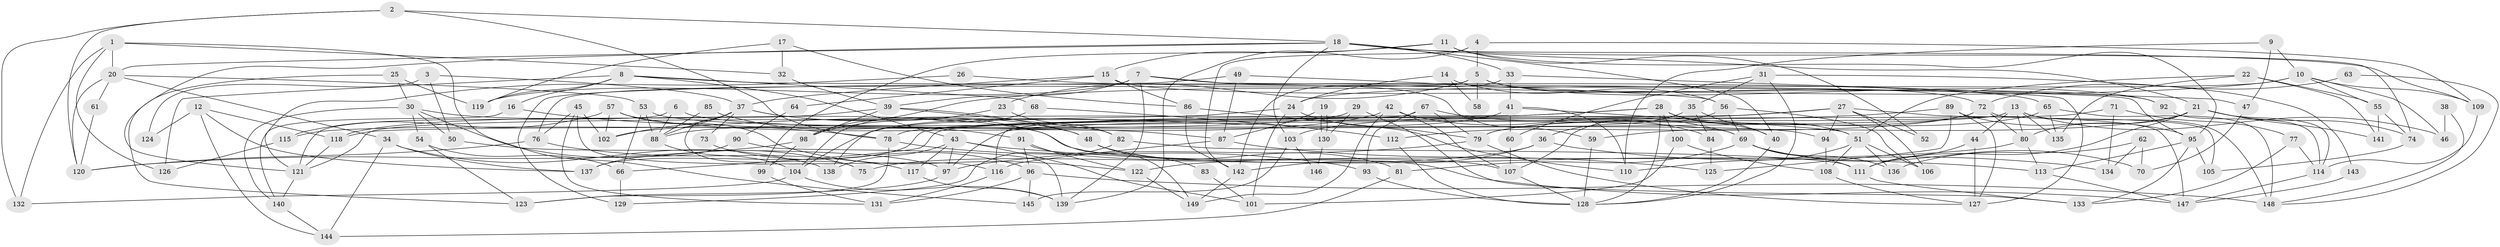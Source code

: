 // coarse degree distribution, {4: 0.21904761904761905, 11: 0.02857142857142857, 10: 0.0380952380952381, 7: 0.01904761904761905, 8: 0.02857142857142857, 6: 0.0761904761904762, 3: 0.3142857142857143, 5: 0.1523809523809524, 9: 0.009523809523809525, 15: 0.009523809523809525, 2: 0.10476190476190476}
// Generated by graph-tools (version 1.1) at 2025/50/03/04/25 22:50:59]
// undirected, 149 vertices, 298 edges
graph export_dot {
  node [color=gray90,style=filled];
  1;
  2;
  3;
  4;
  5;
  6;
  7;
  8;
  9;
  10;
  11;
  12;
  13;
  14;
  15;
  16;
  17;
  18;
  19;
  20;
  21;
  22;
  23;
  24;
  25;
  26;
  27;
  28;
  29;
  30;
  31;
  32;
  33;
  34;
  35;
  36;
  37;
  38;
  39;
  40;
  41;
  42;
  43;
  44;
  45;
  46;
  47;
  48;
  49;
  50;
  51;
  52;
  53;
  54;
  55;
  56;
  57;
  58;
  59;
  60;
  61;
  62;
  63;
  64;
  65;
  66;
  67;
  68;
  69;
  70;
  71;
  72;
  73;
  74;
  75;
  76;
  77;
  78;
  79;
  80;
  81;
  82;
  83;
  84;
  85;
  86;
  87;
  88;
  89;
  90;
  91;
  92;
  93;
  94;
  95;
  96;
  97;
  98;
  99;
  100;
  101;
  102;
  103;
  104;
  105;
  106;
  107;
  108;
  109;
  110;
  111;
  112;
  113;
  114;
  115;
  116;
  117;
  118;
  119;
  120;
  121;
  122;
  123;
  124;
  125;
  126;
  127;
  128;
  129;
  130;
  131;
  132;
  133;
  134;
  135;
  136;
  137;
  138;
  139;
  140;
  141;
  142;
  143;
  144;
  145;
  146;
  147;
  148;
  149;
  1 -- 20;
  1 -- 132;
  1 -- 32;
  1 -- 126;
  1 -- 145;
  2 -- 18;
  2 -- 120;
  2 -- 78;
  2 -- 132;
  3 -- 37;
  3 -- 50;
  3 -- 124;
  4 -- 109;
  4 -- 5;
  4 -- 139;
  4 -- 142;
  5 -- 72;
  5 -- 92;
  5 -- 23;
  5 -- 58;
  5 -- 76;
  6 -- 94;
  6 -- 121;
  6 -- 88;
  7 -- 39;
  7 -- 119;
  7 -- 59;
  7 -- 127;
  7 -- 139;
  8 -- 43;
  8 -- 119;
  8 -- 16;
  8 -- 68;
  8 -- 95;
  8 -- 126;
  9 -- 10;
  9 -- 110;
  9 -- 47;
  10 -- 24;
  10 -- 109;
  10 -- 46;
  10 -- 55;
  10 -- 98;
  11 -- 99;
  11 -- 95;
  11 -- 15;
  11 -- 52;
  11 -- 74;
  12 -- 144;
  12 -- 118;
  12 -- 124;
  12 -- 137;
  13 -- 66;
  13 -- 148;
  13 -- 44;
  13 -- 46;
  13 -- 80;
  13 -- 118;
  13 -- 135;
  14 -- 56;
  14 -- 24;
  14 -- 58;
  15 -- 37;
  15 -- 64;
  15 -- 86;
  15 -- 92;
  16 -- 78;
  16 -- 140;
  17 -- 86;
  17 -- 32;
  17 -- 119;
  18 -- 121;
  18 -- 21;
  18 -- 20;
  18 -- 33;
  18 -- 40;
  18 -- 103;
  18 -- 109;
  19 -- 87;
  19 -- 130;
  19 -- 130;
  20 -- 53;
  20 -- 34;
  20 -- 61;
  20 -- 120;
  21 -- 74;
  21 -- 59;
  21 -- 80;
  21 -- 111;
  21 -- 114;
  21 -- 141;
  22 -- 51;
  22 -- 55;
  22 -- 135;
  22 -- 141;
  23 -- 98;
  23 -- 82;
  24 -- 101;
  24 -- 138;
  24 -- 79;
  25 -- 30;
  25 -- 123;
  25 -- 119;
  26 -- 121;
  26 -- 65;
  27 -- 147;
  27 -- 137;
  27 -- 52;
  27 -- 94;
  27 -- 103;
  27 -- 106;
  28 -- 40;
  28 -- 78;
  28 -- 51;
  28 -- 100;
  28 -- 116;
  28 -- 128;
  29 -- 115;
  29 -- 133;
  29 -- 130;
  30 -- 54;
  30 -- 107;
  30 -- 50;
  30 -- 75;
  30 -- 140;
  31 -- 35;
  31 -- 128;
  31 -- 60;
  31 -- 143;
  32 -- 39;
  33 -- 142;
  33 -- 41;
  33 -- 47;
  34 -- 144;
  34 -- 137;
  34 -- 138;
  35 -- 40;
  35 -- 36;
  35 -- 84;
  36 -- 75;
  36 -- 142;
  36 -- 134;
  37 -- 88;
  37 -- 149;
  37 -- 48;
  37 -- 73;
  37 -- 75;
  37 -- 102;
  38 -- 46;
  38 -- 148;
  39 -- 98;
  39 -- 82;
  39 -- 48;
  39 -- 118;
  40 -- 128;
  41 -- 110;
  41 -- 51;
  41 -- 60;
  41 -- 104;
  42 -- 88;
  42 -- 107;
  42 -- 84;
  42 -- 149;
  43 -- 113;
  43 -- 117;
  43 -- 97;
  43 -- 101;
  43 -- 138;
  44 -- 127;
  44 -- 111;
  45 -- 102;
  45 -- 116;
  45 -- 76;
  45 -- 131;
  47 -- 70;
  48 -- 81;
  48 -- 83;
  49 -- 87;
  49 -- 56;
  49 -- 129;
  50 -- 97;
  51 -- 106;
  51 -- 108;
  51 -- 110;
  51 -- 136;
  53 -- 88;
  53 -- 69;
  53 -- 66;
  54 -- 66;
  54 -- 123;
  55 -- 141;
  55 -- 74;
  56 -- 107;
  56 -- 106;
  56 -- 69;
  57 -- 102;
  57 -- 87;
  57 -- 115;
  57 -- 122;
  59 -- 128;
  60 -- 107;
  61 -- 120;
  62 -- 136;
  62 -- 70;
  62 -- 134;
  63 -- 72;
  63 -- 148;
  64 -- 90;
  65 -- 79;
  65 -- 135;
  65 -- 148;
  66 -- 129;
  67 -- 69;
  67 -- 121;
  67 -- 79;
  67 -- 93;
  68 -- 104;
  68 -- 112;
  69 -- 111;
  69 -- 70;
  69 -- 81;
  69 -- 136;
  71 -- 134;
  71 -- 97;
  71 -- 77;
  72 -- 79;
  72 -- 80;
  72 -- 105;
  72 -- 112;
  73 -- 96;
  74 -- 105;
  76 -- 117;
  76 -- 120;
  77 -- 133;
  77 -- 114;
  78 -- 93;
  78 -- 123;
  79 -- 97;
  79 -- 127;
  80 -- 113;
  80 -- 122;
  81 -- 144;
  82 -- 111;
  82 -- 129;
  83 -- 101;
  84 -- 125;
  85 -- 91;
  85 -- 88;
  86 -- 142;
  86 -- 110;
  87 -- 116;
  87 -- 125;
  88 -- 104;
  89 -- 95;
  89 -- 127;
  89 -- 102;
  89 -- 125;
  90 -- 139;
  90 -- 137;
  91 -- 147;
  91 -- 122;
  91 -- 96;
  92 -- 114;
  93 -- 128;
  94 -- 108;
  95 -- 105;
  95 -- 113;
  95 -- 133;
  96 -- 145;
  96 -- 131;
  96 -- 148;
  97 -- 123;
  98 -- 120;
  98 -- 99;
  99 -- 131;
  100 -- 108;
  100 -- 101;
  103 -- 145;
  103 -- 146;
  104 -- 139;
  104 -- 132;
  107 -- 128;
  108 -- 127;
  109 -- 114;
  111 -- 133;
  112 -- 128;
  113 -- 147;
  114 -- 147;
  115 -- 126;
  116 -- 131;
  117 -- 139;
  118 -- 121;
  121 -- 140;
  122 -- 149;
  130 -- 146;
  140 -- 144;
  142 -- 149;
  143 -- 147;
}
